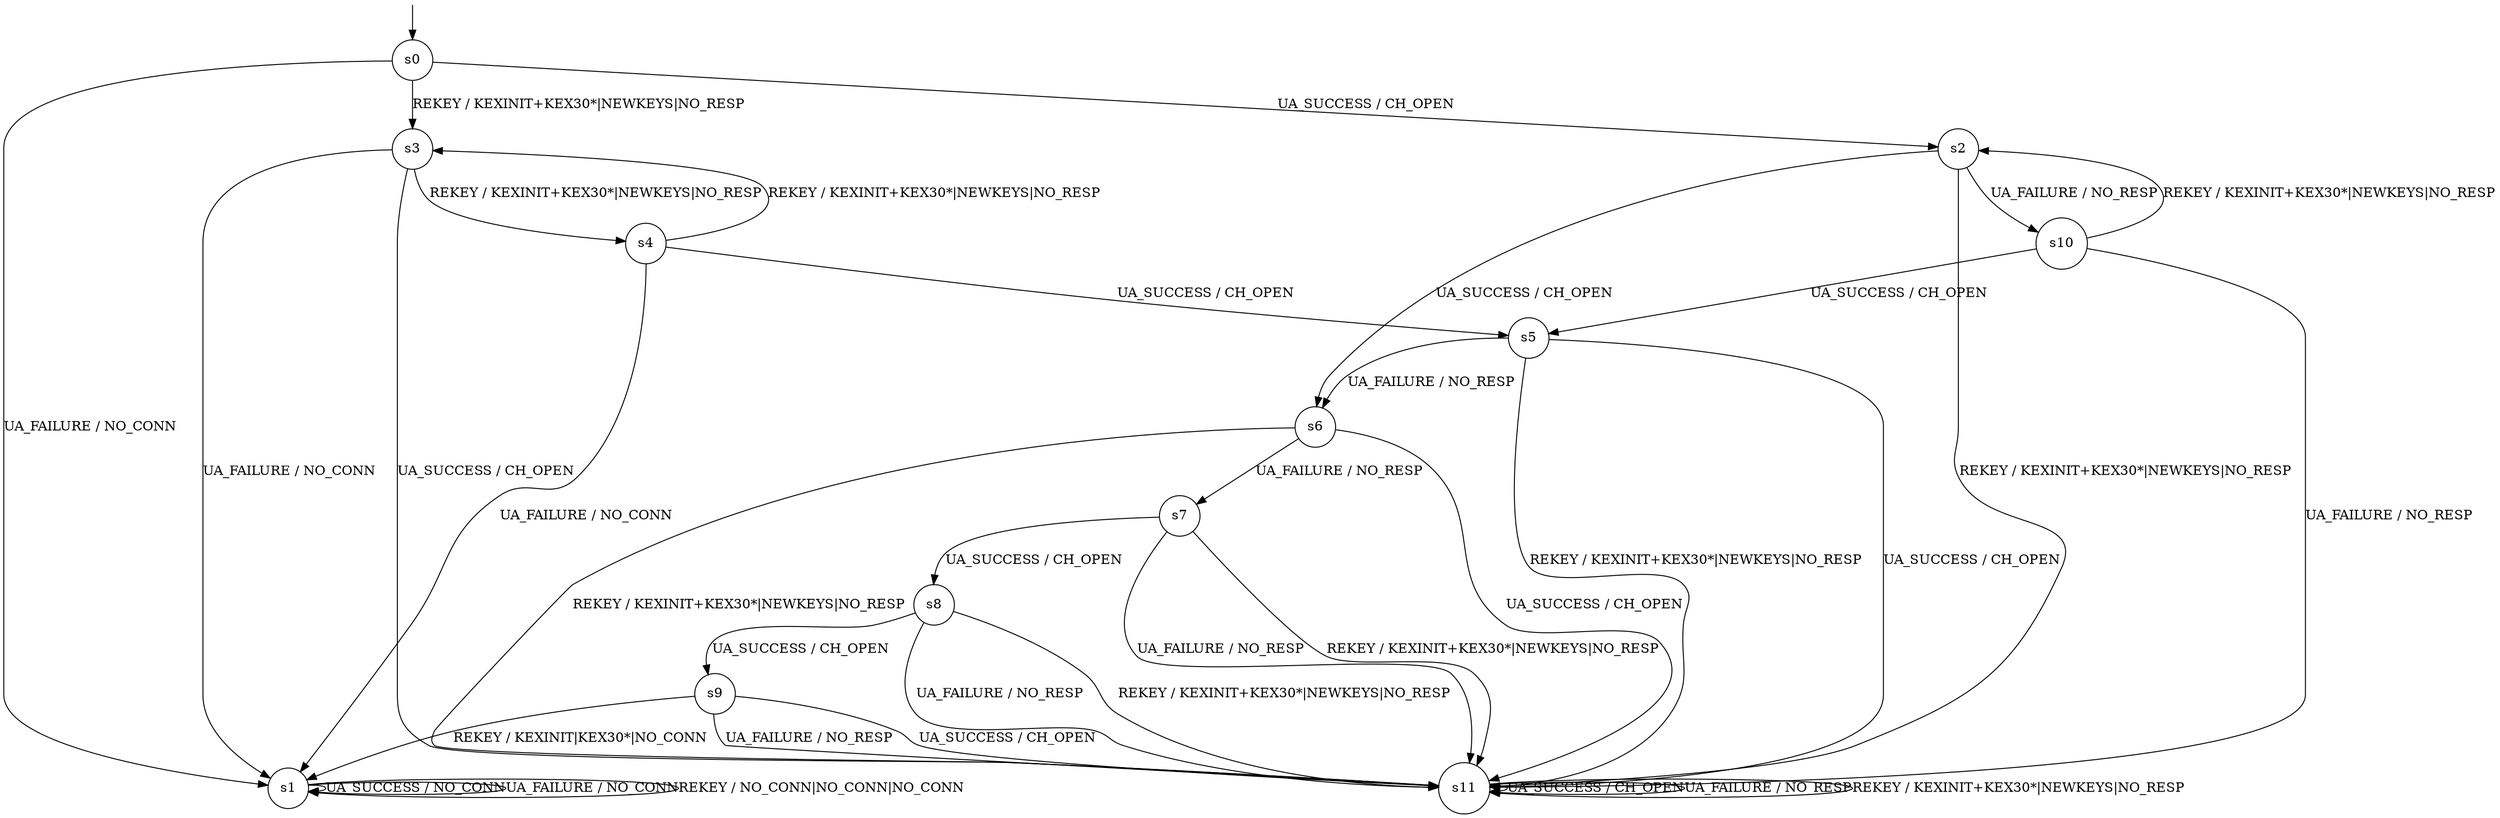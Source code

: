 digraph g {

	s0 [shape="circle" label="s0"];
	s1 [shape="circle" label="s1"];
	s2 [shape="circle" label="s2"];
	s3 [shape="circle" label="s3"];
	s4 [shape="circle" label="s4"];
	s5 [shape="circle" label="s5"];
	s6 [shape="circle" label="s6"];
	s7 [shape="circle" label="s7"];
	s8 [shape="circle" label="s8"];
	s9 [shape="circle" label="s9"];
	s10 [shape="circle" label="s10"];
	s11 [shape="circle" label="s11"];
	s0 -> s2 [label="UA_SUCCESS / CH_OPEN"];
	s0 -> s1 [label="UA_FAILURE / NO_CONN"];
	s0 -> s3 [label="REKEY / KEXINIT+KEX30*|NEWKEYS|NO_RESP"];
	s1 -> s1 [label="UA_SUCCESS / NO_CONN"];
	s1 -> s1 [label="UA_FAILURE / NO_CONN"];
	s1 -> s1 [label="REKEY / NO_CONN|NO_CONN|NO_CONN"];
	s2 -> s6 [label="UA_SUCCESS / CH_OPEN"];
	s2 -> s10 [label="UA_FAILURE / NO_RESP"];
	s2 -> s11 [label="REKEY / KEXINIT+KEX30*|NEWKEYS|NO_RESP"];
	s3 -> s11 [label="UA_SUCCESS / CH_OPEN"];
	s3 -> s1 [label="UA_FAILURE / NO_CONN"];
	s3 -> s4 [label="REKEY / KEXINIT+KEX30*|NEWKEYS|NO_RESP"];
	s4 -> s5 [label="UA_SUCCESS / CH_OPEN"];
	s4 -> s1 [label="UA_FAILURE / NO_CONN"];
	s4 -> s3 [label="REKEY / KEXINIT+KEX30*|NEWKEYS|NO_RESP"];
	s5 -> s11 [label="UA_SUCCESS / CH_OPEN"];
	s5 -> s6 [label="UA_FAILURE / NO_RESP"];
	s5 -> s11 [label="REKEY / KEXINIT+KEX30*|NEWKEYS|NO_RESP"];
	s6 -> s11 [label="UA_SUCCESS / CH_OPEN"];
	s6 -> s7 [label="UA_FAILURE / NO_RESP"];
	s6 -> s11 [label="REKEY / KEXINIT+KEX30*|NEWKEYS|NO_RESP"];
	s7 -> s8 [label="UA_SUCCESS / CH_OPEN"];
	s7 -> s11 [label="UA_FAILURE / NO_RESP"];
	s7 -> s11 [label="REKEY / KEXINIT+KEX30*|NEWKEYS|NO_RESP"];
	s8 -> s9 [label="UA_SUCCESS / CH_OPEN"];
	s8 -> s11 [label="UA_FAILURE / NO_RESP"];
	s8 -> s11 [label="REKEY / KEXINIT+KEX30*|NEWKEYS|NO_RESP"];
	s9 -> s11 [label="UA_SUCCESS / CH_OPEN"];
	s9 -> s11 [label="UA_FAILURE / NO_RESP"];
	s9 -> s1 [label="REKEY / KEXINIT|KEX30*|NO_CONN"];
	s10 -> s5 [label="UA_SUCCESS / CH_OPEN"];
	s10 -> s11 [label="UA_FAILURE / NO_RESP"];
	s10 -> s2 [label="REKEY / KEXINIT+KEX30*|NEWKEYS|NO_RESP"];
	s11 -> s11 [label="UA_SUCCESS / CH_OPEN"];
	s11 -> s11 [label="UA_FAILURE / NO_RESP"];
	s11 -> s11 [label="REKEY / KEXINIT+KEX30*|NEWKEYS|NO_RESP"];

__start0 [label="" shape="none" width="0" height="0"];
__start0 -> s0;

}
